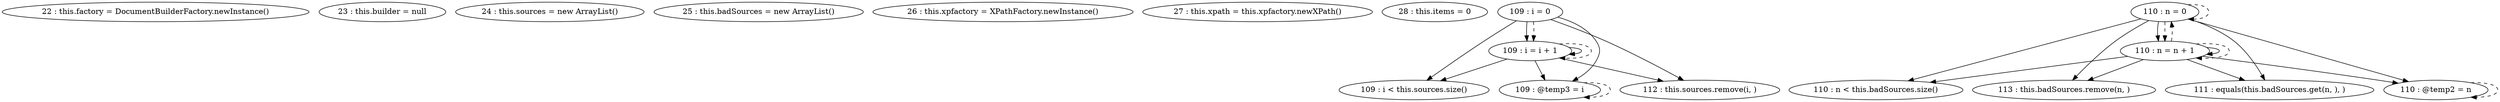 digraph G {
"22 : this.factory = DocumentBuilderFactory.newInstance()"
"23 : this.builder = null"
"24 : this.sources = new ArrayList()"
"25 : this.badSources = new ArrayList()"
"26 : this.xpfactory = XPathFactory.newInstance()"
"27 : this.xpath = this.xpfactory.newXPath()"
"28 : this.items = 0"
"109 : i = 0"
"109 : i = 0" -> "109 : i < this.sources.size()"
"109 : i = 0" -> "109 : @temp3 = i"
"109 : i = 0" -> "112 : this.sources.remove(i, )"
"109 : i = 0" -> "109 : i = i + 1"
"109 : i = 0" -> "109 : i = i + 1" [style=dashed]
"109 : i < this.sources.size()"
"110 : n = 0"
"110 : n = 0" -> "110 : n < this.badSources.size()"
"110 : n = 0" -> "113 : this.badSources.remove(n, )"
"110 : n = 0" -> "111 : equals(this.badSources.get(n, ), )"
"110 : n = 0" -> "110 : n = n + 1"
"110 : n = 0" -> "110 : @temp2 = n"
"110 : n = 0" -> "110 : n = 0" [style=dashed]
"110 : n = 0" -> "110 : n = n + 1" [style=dashed]
"110 : n < this.badSources.size()"
"111 : equals(this.badSources.get(n, ), )"
"109 : @temp3 = i"
"109 : @temp3 = i" -> "109 : @temp3 = i" [style=dashed]
"109 : i = i + 1"
"109 : i = i + 1" -> "109 : i < this.sources.size()"
"109 : i = i + 1" -> "109 : @temp3 = i"
"109 : i = i + 1" -> "112 : this.sources.remove(i, )"
"109 : i = i + 1" -> "109 : i = i + 1"
"109 : i = i + 1" -> "109 : i = i + 1" [style=dashed]
"112 : this.sources.remove(i, )"
"113 : this.badSources.remove(n, )"
"110 : @temp2 = n"
"110 : @temp2 = n" -> "110 : @temp2 = n" [style=dashed]
"110 : n = n + 1"
"110 : n = n + 1" -> "110 : n < this.badSources.size()"
"110 : n = n + 1" -> "113 : this.badSources.remove(n, )"
"110 : n = n + 1" -> "111 : equals(this.badSources.get(n, ), )"
"110 : n = n + 1" -> "110 : n = n + 1"
"110 : n = n + 1" -> "110 : @temp2 = n"
"110 : n = n + 1" -> "110 : n = 0" [style=dashed]
"110 : n = n + 1" -> "110 : n = n + 1" [style=dashed]
}